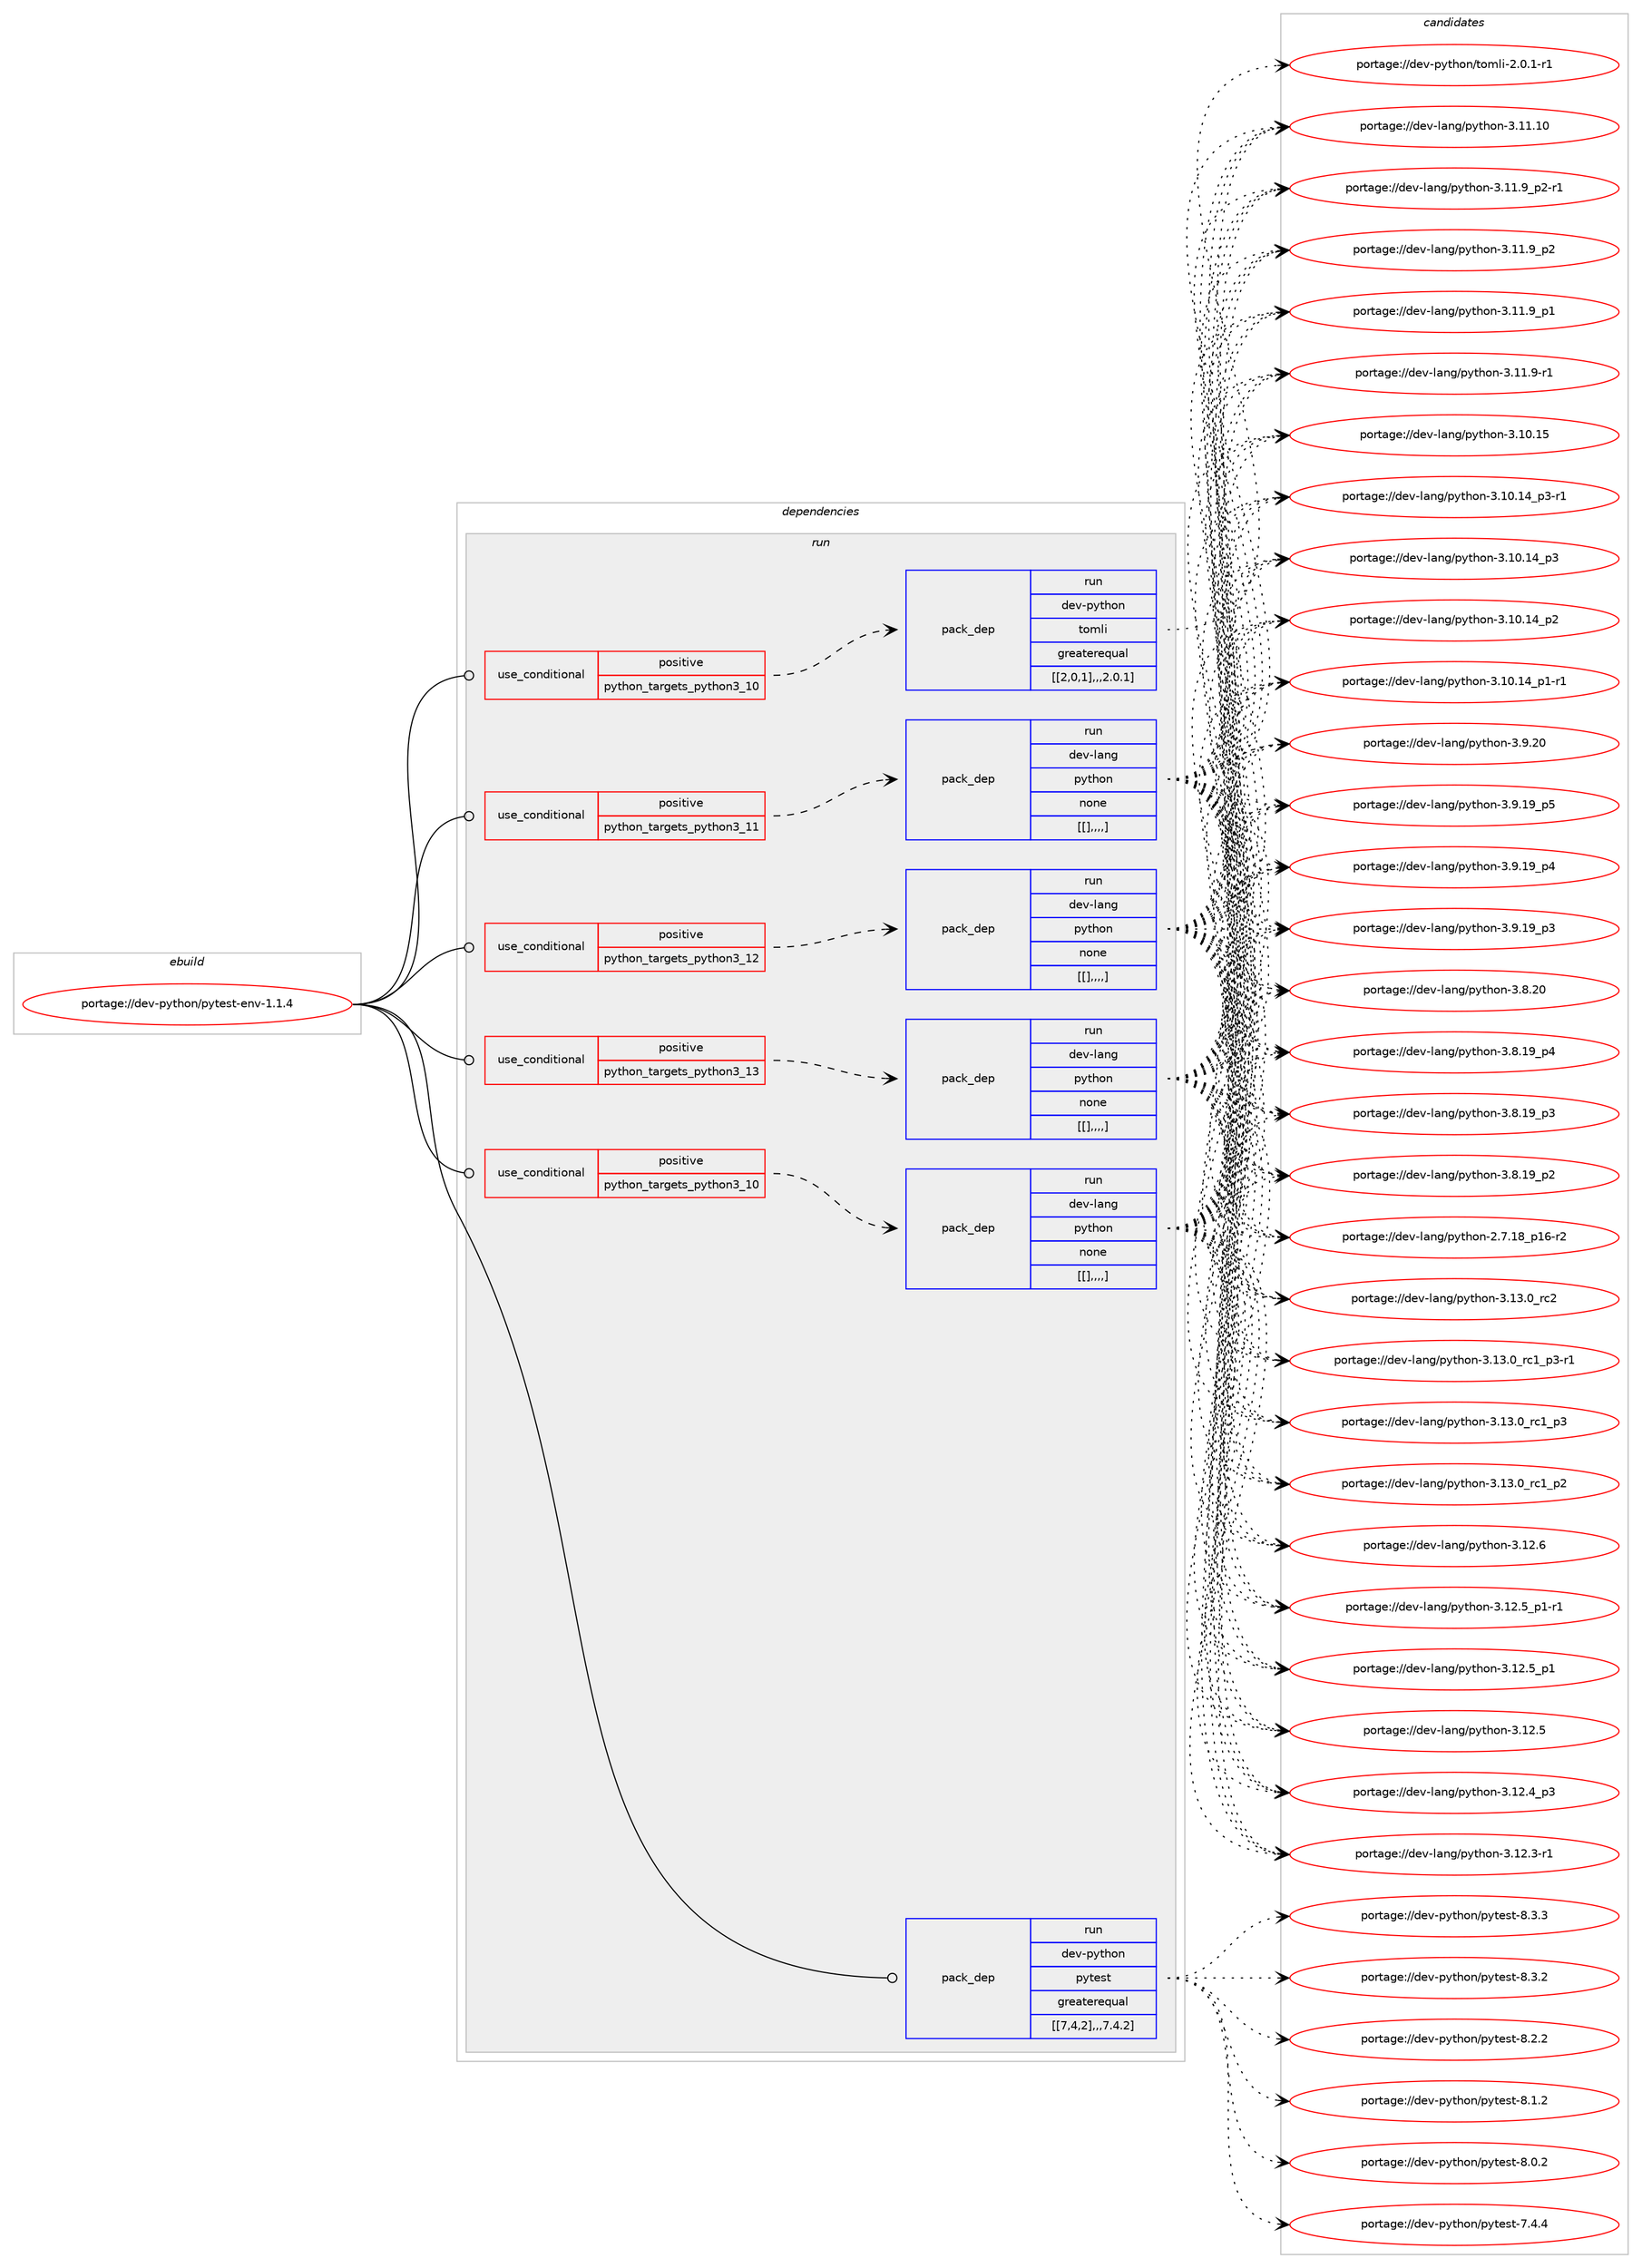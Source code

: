 digraph prolog {

# *************
# Graph options
# *************

newrank=true;
concentrate=true;
compound=true;
graph [rankdir=LR,fontname=Helvetica,fontsize=10,ranksep=1.5];#, ranksep=2.5, nodesep=0.2];
edge  [arrowhead=vee];
node  [fontname=Helvetica,fontsize=10];

# **********
# The ebuild
# **********

subgraph cluster_leftcol {
color=gray;
label=<<i>ebuild</i>>;
id [label="portage://dev-python/pytest-env-1.1.4", color=red, width=4, href="../dev-python/pytest-env-1.1.4.svg"];
}

# ****************
# The dependencies
# ****************

subgraph cluster_midcol {
color=gray;
label=<<i>dependencies</i>>;
subgraph cluster_compile {
fillcolor="#eeeeee";
style=filled;
label=<<i>compile</i>>;
}
subgraph cluster_compileandrun {
fillcolor="#eeeeee";
style=filled;
label=<<i>compile and run</i>>;
}
subgraph cluster_run {
fillcolor="#eeeeee";
style=filled;
label=<<i>run</i>>;
subgraph cond38828 {
dependency160903 [label=<<TABLE BORDER="0" CELLBORDER="1" CELLSPACING="0" CELLPADDING="4"><TR><TD ROWSPAN="3" CELLPADDING="10">use_conditional</TD></TR><TR><TD>positive</TD></TR><TR><TD>python_targets_python3_10</TD></TR></TABLE>>, shape=none, color=red];
subgraph pack120819 {
dependency160904 [label=<<TABLE BORDER="0" CELLBORDER="1" CELLSPACING="0" CELLPADDING="4" WIDTH="220"><TR><TD ROWSPAN="6" CELLPADDING="30">pack_dep</TD></TR><TR><TD WIDTH="110">run</TD></TR><TR><TD>dev-lang</TD></TR><TR><TD>python</TD></TR><TR><TD>none</TD></TR><TR><TD>[[],,,,]</TD></TR></TABLE>>, shape=none, color=blue];
}
dependency160903:e -> dependency160904:w [weight=20,style="dashed",arrowhead="vee"];
}
id:e -> dependency160903:w [weight=20,style="solid",arrowhead="odot"];
subgraph cond38829 {
dependency160905 [label=<<TABLE BORDER="0" CELLBORDER="1" CELLSPACING="0" CELLPADDING="4"><TR><TD ROWSPAN="3" CELLPADDING="10">use_conditional</TD></TR><TR><TD>positive</TD></TR><TR><TD>python_targets_python3_10</TD></TR></TABLE>>, shape=none, color=red];
subgraph pack120820 {
dependency160906 [label=<<TABLE BORDER="0" CELLBORDER="1" CELLSPACING="0" CELLPADDING="4" WIDTH="220"><TR><TD ROWSPAN="6" CELLPADDING="30">pack_dep</TD></TR><TR><TD WIDTH="110">run</TD></TR><TR><TD>dev-python</TD></TR><TR><TD>tomli</TD></TR><TR><TD>greaterequal</TD></TR><TR><TD>[[2,0,1],,,2.0.1]</TD></TR></TABLE>>, shape=none, color=blue];
}
dependency160905:e -> dependency160906:w [weight=20,style="dashed",arrowhead="vee"];
}
id:e -> dependency160905:w [weight=20,style="solid",arrowhead="odot"];
subgraph cond38830 {
dependency160907 [label=<<TABLE BORDER="0" CELLBORDER="1" CELLSPACING="0" CELLPADDING="4"><TR><TD ROWSPAN="3" CELLPADDING="10">use_conditional</TD></TR><TR><TD>positive</TD></TR><TR><TD>python_targets_python3_11</TD></TR></TABLE>>, shape=none, color=red];
subgraph pack120821 {
dependency160908 [label=<<TABLE BORDER="0" CELLBORDER="1" CELLSPACING="0" CELLPADDING="4" WIDTH="220"><TR><TD ROWSPAN="6" CELLPADDING="30">pack_dep</TD></TR><TR><TD WIDTH="110">run</TD></TR><TR><TD>dev-lang</TD></TR><TR><TD>python</TD></TR><TR><TD>none</TD></TR><TR><TD>[[],,,,]</TD></TR></TABLE>>, shape=none, color=blue];
}
dependency160907:e -> dependency160908:w [weight=20,style="dashed",arrowhead="vee"];
}
id:e -> dependency160907:w [weight=20,style="solid",arrowhead="odot"];
subgraph cond38831 {
dependency160909 [label=<<TABLE BORDER="0" CELLBORDER="1" CELLSPACING="0" CELLPADDING="4"><TR><TD ROWSPAN="3" CELLPADDING="10">use_conditional</TD></TR><TR><TD>positive</TD></TR><TR><TD>python_targets_python3_12</TD></TR></TABLE>>, shape=none, color=red];
subgraph pack120822 {
dependency160910 [label=<<TABLE BORDER="0" CELLBORDER="1" CELLSPACING="0" CELLPADDING="4" WIDTH="220"><TR><TD ROWSPAN="6" CELLPADDING="30">pack_dep</TD></TR><TR><TD WIDTH="110">run</TD></TR><TR><TD>dev-lang</TD></TR><TR><TD>python</TD></TR><TR><TD>none</TD></TR><TR><TD>[[],,,,]</TD></TR></TABLE>>, shape=none, color=blue];
}
dependency160909:e -> dependency160910:w [weight=20,style="dashed",arrowhead="vee"];
}
id:e -> dependency160909:w [weight=20,style="solid",arrowhead="odot"];
subgraph cond38832 {
dependency160911 [label=<<TABLE BORDER="0" CELLBORDER="1" CELLSPACING="0" CELLPADDING="4"><TR><TD ROWSPAN="3" CELLPADDING="10">use_conditional</TD></TR><TR><TD>positive</TD></TR><TR><TD>python_targets_python3_13</TD></TR></TABLE>>, shape=none, color=red];
subgraph pack120823 {
dependency160912 [label=<<TABLE BORDER="0" CELLBORDER="1" CELLSPACING="0" CELLPADDING="4" WIDTH="220"><TR><TD ROWSPAN="6" CELLPADDING="30">pack_dep</TD></TR><TR><TD WIDTH="110">run</TD></TR><TR><TD>dev-lang</TD></TR><TR><TD>python</TD></TR><TR><TD>none</TD></TR><TR><TD>[[],,,,]</TD></TR></TABLE>>, shape=none, color=blue];
}
dependency160911:e -> dependency160912:w [weight=20,style="dashed",arrowhead="vee"];
}
id:e -> dependency160911:w [weight=20,style="solid",arrowhead="odot"];
subgraph pack120824 {
dependency160913 [label=<<TABLE BORDER="0" CELLBORDER="1" CELLSPACING="0" CELLPADDING="4" WIDTH="220"><TR><TD ROWSPAN="6" CELLPADDING="30">pack_dep</TD></TR><TR><TD WIDTH="110">run</TD></TR><TR><TD>dev-python</TD></TR><TR><TD>pytest</TD></TR><TR><TD>greaterequal</TD></TR><TR><TD>[[7,4,2],,,7.4.2]</TD></TR></TABLE>>, shape=none, color=blue];
}
id:e -> dependency160913:w [weight=20,style="solid",arrowhead="odot"];
}
}

# **************
# The candidates
# **************

subgraph cluster_choices {
rank=same;
color=gray;
label=<<i>candidates</i>>;

subgraph choice120819 {
color=black;
nodesep=1;
choice10010111845108971101034711212111610411111045514649514648951149950 [label="portage://dev-lang/python-3.13.0_rc2", color=red, width=4,href="../dev-lang/python-3.13.0_rc2.svg"];
choice1001011184510897110103471121211161041111104551464951464895114994995112514511449 [label="portage://dev-lang/python-3.13.0_rc1_p3-r1", color=red, width=4,href="../dev-lang/python-3.13.0_rc1_p3-r1.svg"];
choice100101118451089711010347112121116104111110455146495146489511499499511251 [label="portage://dev-lang/python-3.13.0_rc1_p3", color=red, width=4,href="../dev-lang/python-3.13.0_rc1_p3.svg"];
choice100101118451089711010347112121116104111110455146495146489511499499511250 [label="portage://dev-lang/python-3.13.0_rc1_p2", color=red, width=4,href="../dev-lang/python-3.13.0_rc1_p2.svg"];
choice10010111845108971101034711212111610411111045514649504654 [label="portage://dev-lang/python-3.12.6", color=red, width=4,href="../dev-lang/python-3.12.6.svg"];
choice1001011184510897110103471121211161041111104551464950465395112494511449 [label="portage://dev-lang/python-3.12.5_p1-r1", color=red, width=4,href="../dev-lang/python-3.12.5_p1-r1.svg"];
choice100101118451089711010347112121116104111110455146495046539511249 [label="portage://dev-lang/python-3.12.5_p1", color=red, width=4,href="../dev-lang/python-3.12.5_p1.svg"];
choice10010111845108971101034711212111610411111045514649504653 [label="portage://dev-lang/python-3.12.5", color=red, width=4,href="../dev-lang/python-3.12.5.svg"];
choice100101118451089711010347112121116104111110455146495046529511251 [label="portage://dev-lang/python-3.12.4_p3", color=red, width=4,href="../dev-lang/python-3.12.4_p3.svg"];
choice100101118451089711010347112121116104111110455146495046514511449 [label="portage://dev-lang/python-3.12.3-r1", color=red, width=4,href="../dev-lang/python-3.12.3-r1.svg"];
choice1001011184510897110103471121211161041111104551464949464948 [label="portage://dev-lang/python-3.11.10", color=red, width=4,href="../dev-lang/python-3.11.10.svg"];
choice1001011184510897110103471121211161041111104551464949465795112504511449 [label="portage://dev-lang/python-3.11.9_p2-r1", color=red, width=4,href="../dev-lang/python-3.11.9_p2-r1.svg"];
choice100101118451089711010347112121116104111110455146494946579511250 [label="portage://dev-lang/python-3.11.9_p2", color=red, width=4,href="../dev-lang/python-3.11.9_p2.svg"];
choice100101118451089711010347112121116104111110455146494946579511249 [label="portage://dev-lang/python-3.11.9_p1", color=red, width=4,href="../dev-lang/python-3.11.9_p1.svg"];
choice100101118451089711010347112121116104111110455146494946574511449 [label="portage://dev-lang/python-3.11.9-r1", color=red, width=4,href="../dev-lang/python-3.11.9-r1.svg"];
choice1001011184510897110103471121211161041111104551464948464953 [label="portage://dev-lang/python-3.10.15", color=red, width=4,href="../dev-lang/python-3.10.15.svg"];
choice100101118451089711010347112121116104111110455146494846495295112514511449 [label="portage://dev-lang/python-3.10.14_p3-r1", color=red, width=4,href="../dev-lang/python-3.10.14_p3-r1.svg"];
choice10010111845108971101034711212111610411111045514649484649529511251 [label="portage://dev-lang/python-3.10.14_p3", color=red, width=4,href="../dev-lang/python-3.10.14_p3.svg"];
choice10010111845108971101034711212111610411111045514649484649529511250 [label="portage://dev-lang/python-3.10.14_p2", color=red, width=4,href="../dev-lang/python-3.10.14_p2.svg"];
choice100101118451089711010347112121116104111110455146494846495295112494511449 [label="portage://dev-lang/python-3.10.14_p1-r1", color=red, width=4,href="../dev-lang/python-3.10.14_p1-r1.svg"];
choice10010111845108971101034711212111610411111045514657465048 [label="portage://dev-lang/python-3.9.20", color=red, width=4,href="../dev-lang/python-3.9.20.svg"];
choice100101118451089711010347112121116104111110455146574649579511253 [label="portage://dev-lang/python-3.9.19_p5", color=red, width=4,href="../dev-lang/python-3.9.19_p5.svg"];
choice100101118451089711010347112121116104111110455146574649579511252 [label="portage://dev-lang/python-3.9.19_p4", color=red, width=4,href="../dev-lang/python-3.9.19_p4.svg"];
choice100101118451089711010347112121116104111110455146574649579511251 [label="portage://dev-lang/python-3.9.19_p3", color=red, width=4,href="../dev-lang/python-3.9.19_p3.svg"];
choice10010111845108971101034711212111610411111045514656465048 [label="portage://dev-lang/python-3.8.20", color=red, width=4,href="../dev-lang/python-3.8.20.svg"];
choice100101118451089711010347112121116104111110455146564649579511252 [label="portage://dev-lang/python-3.8.19_p4", color=red, width=4,href="../dev-lang/python-3.8.19_p4.svg"];
choice100101118451089711010347112121116104111110455146564649579511251 [label="portage://dev-lang/python-3.8.19_p3", color=red, width=4,href="../dev-lang/python-3.8.19_p3.svg"];
choice100101118451089711010347112121116104111110455146564649579511250 [label="portage://dev-lang/python-3.8.19_p2", color=red, width=4,href="../dev-lang/python-3.8.19_p2.svg"];
choice100101118451089711010347112121116104111110455046554649569511249544511450 [label="portage://dev-lang/python-2.7.18_p16-r2", color=red, width=4,href="../dev-lang/python-2.7.18_p16-r2.svg"];
dependency160904:e -> choice10010111845108971101034711212111610411111045514649514648951149950:w [style=dotted,weight="100"];
dependency160904:e -> choice1001011184510897110103471121211161041111104551464951464895114994995112514511449:w [style=dotted,weight="100"];
dependency160904:e -> choice100101118451089711010347112121116104111110455146495146489511499499511251:w [style=dotted,weight="100"];
dependency160904:e -> choice100101118451089711010347112121116104111110455146495146489511499499511250:w [style=dotted,weight="100"];
dependency160904:e -> choice10010111845108971101034711212111610411111045514649504654:w [style=dotted,weight="100"];
dependency160904:e -> choice1001011184510897110103471121211161041111104551464950465395112494511449:w [style=dotted,weight="100"];
dependency160904:e -> choice100101118451089711010347112121116104111110455146495046539511249:w [style=dotted,weight="100"];
dependency160904:e -> choice10010111845108971101034711212111610411111045514649504653:w [style=dotted,weight="100"];
dependency160904:e -> choice100101118451089711010347112121116104111110455146495046529511251:w [style=dotted,weight="100"];
dependency160904:e -> choice100101118451089711010347112121116104111110455146495046514511449:w [style=dotted,weight="100"];
dependency160904:e -> choice1001011184510897110103471121211161041111104551464949464948:w [style=dotted,weight="100"];
dependency160904:e -> choice1001011184510897110103471121211161041111104551464949465795112504511449:w [style=dotted,weight="100"];
dependency160904:e -> choice100101118451089711010347112121116104111110455146494946579511250:w [style=dotted,weight="100"];
dependency160904:e -> choice100101118451089711010347112121116104111110455146494946579511249:w [style=dotted,weight="100"];
dependency160904:e -> choice100101118451089711010347112121116104111110455146494946574511449:w [style=dotted,weight="100"];
dependency160904:e -> choice1001011184510897110103471121211161041111104551464948464953:w [style=dotted,weight="100"];
dependency160904:e -> choice100101118451089711010347112121116104111110455146494846495295112514511449:w [style=dotted,weight="100"];
dependency160904:e -> choice10010111845108971101034711212111610411111045514649484649529511251:w [style=dotted,weight="100"];
dependency160904:e -> choice10010111845108971101034711212111610411111045514649484649529511250:w [style=dotted,weight="100"];
dependency160904:e -> choice100101118451089711010347112121116104111110455146494846495295112494511449:w [style=dotted,weight="100"];
dependency160904:e -> choice10010111845108971101034711212111610411111045514657465048:w [style=dotted,weight="100"];
dependency160904:e -> choice100101118451089711010347112121116104111110455146574649579511253:w [style=dotted,weight="100"];
dependency160904:e -> choice100101118451089711010347112121116104111110455146574649579511252:w [style=dotted,weight="100"];
dependency160904:e -> choice100101118451089711010347112121116104111110455146574649579511251:w [style=dotted,weight="100"];
dependency160904:e -> choice10010111845108971101034711212111610411111045514656465048:w [style=dotted,weight="100"];
dependency160904:e -> choice100101118451089711010347112121116104111110455146564649579511252:w [style=dotted,weight="100"];
dependency160904:e -> choice100101118451089711010347112121116104111110455146564649579511251:w [style=dotted,weight="100"];
dependency160904:e -> choice100101118451089711010347112121116104111110455146564649579511250:w [style=dotted,weight="100"];
dependency160904:e -> choice100101118451089711010347112121116104111110455046554649569511249544511450:w [style=dotted,weight="100"];
}
subgraph choice120820 {
color=black;
nodesep=1;
choice10010111845112121116104111110471161111091081054550464846494511449 [label="portage://dev-python/tomli-2.0.1-r1", color=red, width=4,href="../dev-python/tomli-2.0.1-r1.svg"];
dependency160906:e -> choice10010111845112121116104111110471161111091081054550464846494511449:w [style=dotted,weight="100"];
}
subgraph choice120821 {
color=black;
nodesep=1;
choice10010111845108971101034711212111610411111045514649514648951149950 [label="portage://dev-lang/python-3.13.0_rc2", color=red, width=4,href="../dev-lang/python-3.13.0_rc2.svg"];
choice1001011184510897110103471121211161041111104551464951464895114994995112514511449 [label="portage://dev-lang/python-3.13.0_rc1_p3-r1", color=red, width=4,href="../dev-lang/python-3.13.0_rc1_p3-r1.svg"];
choice100101118451089711010347112121116104111110455146495146489511499499511251 [label="portage://dev-lang/python-3.13.0_rc1_p3", color=red, width=4,href="../dev-lang/python-3.13.0_rc1_p3.svg"];
choice100101118451089711010347112121116104111110455146495146489511499499511250 [label="portage://dev-lang/python-3.13.0_rc1_p2", color=red, width=4,href="../dev-lang/python-3.13.0_rc1_p2.svg"];
choice10010111845108971101034711212111610411111045514649504654 [label="portage://dev-lang/python-3.12.6", color=red, width=4,href="../dev-lang/python-3.12.6.svg"];
choice1001011184510897110103471121211161041111104551464950465395112494511449 [label="portage://dev-lang/python-3.12.5_p1-r1", color=red, width=4,href="../dev-lang/python-3.12.5_p1-r1.svg"];
choice100101118451089711010347112121116104111110455146495046539511249 [label="portage://dev-lang/python-3.12.5_p1", color=red, width=4,href="../dev-lang/python-3.12.5_p1.svg"];
choice10010111845108971101034711212111610411111045514649504653 [label="portage://dev-lang/python-3.12.5", color=red, width=4,href="../dev-lang/python-3.12.5.svg"];
choice100101118451089711010347112121116104111110455146495046529511251 [label="portage://dev-lang/python-3.12.4_p3", color=red, width=4,href="../dev-lang/python-3.12.4_p3.svg"];
choice100101118451089711010347112121116104111110455146495046514511449 [label="portage://dev-lang/python-3.12.3-r1", color=red, width=4,href="../dev-lang/python-3.12.3-r1.svg"];
choice1001011184510897110103471121211161041111104551464949464948 [label="portage://dev-lang/python-3.11.10", color=red, width=4,href="../dev-lang/python-3.11.10.svg"];
choice1001011184510897110103471121211161041111104551464949465795112504511449 [label="portage://dev-lang/python-3.11.9_p2-r1", color=red, width=4,href="../dev-lang/python-3.11.9_p2-r1.svg"];
choice100101118451089711010347112121116104111110455146494946579511250 [label="portage://dev-lang/python-3.11.9_p2", color=red, width=4,href="../dev-lang/python-3.11.9_p2.svg"];
choice100101118451089711010347112121116104111110455146494946579511249 [label="portage://dev-lang/python-3.11.9_p1", color=red, width=4,href="../dev-lang/python-3.11.9_p1.svg"];
choice100101118451089711010347112121116104111110455146494946574511449 [label="portage://dev-lang/python-3.11.9-r1", color=red, width=4,href="../dev-lang/python-3.11.9-r1.svg"];
choice1001011184510897110103471121211161041111104551464948464953 [label="portage://dev-lang/python-3.10.15", color=red, width=4,href="../dev-lang/python-3.10.15.svg"];
choice100101118451089711010347112121116104111110455146494846495295112514511449 [label="portage://dev-lang/python-3.10.14_p3-r1", color=red, width=4,href="../dev-lang/python-3.10.14_p3-r1.svg"];
choice10010111845108971101034711212111610411111045514649484649529511251 [label="portage://dev-lang/python-3.10.14_p3", color=red, width=4,href="../dev-lang/python-3.10.14_p3.svg"];
choice10010111845108971101034711212111610411111045514649484649529511250 [label="portage://dev-lang/python-3.10.14_p2", color=red, width=4,href="../dev-lang/python-3.10.14_p2.svg"];
choice100101118451089711010347112121116104111110455146494846495295112494511449 [label="portage://dev-lang/python-3.10.14_p1-r1", color=red, width=4,href="../dev-lang/python-3.10.14_p1-r1.svg"];
choice10010111845108971101034711212111610411111045514657465048 [label="portage://dev-lang/python-3.9.20", color=red, width=4,href="../dev-lang/python-3.9.20.svg"];
choice100101118451089711010347112121116104111110455146574649579511253 [label="portage://dev-lang/python-3.9.19_p5", color=red, width=4,href="../dev-lang/python-3.9.19_p5.svg"];
choice100101118451089711010347112121116104111110455146574649579511252 [label="portage://dev-lang/python-3.9.19_p4", color=red, width=4,href="../dev-lang/python-3.9.19_p4.svg"];
choice100101118451089711010347112121116104111110455146574649579511251 [label="portage://dev-lang/python-3.9.19_p3", color=red, width=4,href="../dev-lang/python-3.9.19_p3.svg"];
choice10010111845108971101034711212111610411111045514656465048 [label="portage://dev-lang/python-3.8.20", color=red, width=4,href="../dev-lang/python-3.8.20.svg"];
choice100101118451089711010347112121116104111110455146564649579511252 [label="portage://dev-lang/python-3.8.19_p4", color=red, width=4,href="../dev-lang/python-3.8.19_p4.svg"];
choice100101118451089711010347112121116104111110455146564649579511251 [label="portage://dev-lang/python-3.8.19_p3", color=red, width=4,href="../dev-lang/python-3.8.19_p3.svg"];
choice100101118451089711010347112121116104111110455146564649579511250 [label="portage://dev-lang/python-3.8.19_p2", color=red, width=4,href="../dev-lang/python-3.8.19_p2.svg"];
choice100101118451089711010347112121116104111110455046554649569511249544511450 [label="portage://dev-lang/python-2.7.18_p16-r2", color=red, width=4,href="../dev-lang/python-2.7.18_p16-r2.svg"];
dependency160908:e -> choice10010111845108971101034711212111610411111045514649514648951149950:w [style=dotted,weight="100"];
dependency160908:e -> choice1001011184510897110103471121211161041111104551464951464895114994995112514511449:w [style=dotted,weight="100"];
dependency160908:e -> choice100101118451089711010347112121116104111110455146495146489511499499511251:w [style=dotted,weight="100"];
dependency160908:e -> choice100101118451089711010347112121116104111110455146495146489511499499511250:w [style=dotted,weight="100"];
dependency160908:e -> choice10010111845108971101034711212111610411111045514649504654:w [style=dotted,weight="100"];
dependency160908:e -> choice1001011184510897110103471121211161041111104551464950465395112494511449:w [style=dotted,weight="100"];
dependency160908:e -> choice100101118451089711010347112121116104111110455146495046539511249:w [style=dotted,weight="100"];
dependency160908:e -> choice10010111845108971101034711212111610411111045514649504653:w [style=dotted,weight="100"];
dependency160908:e -> choice100101118451089711010347112121116104111110455146495046529511251:w [style=dotted,weight="100"];
dependency160908:e -> choice100101118451089711010347112121116104111110455146495046514511449:w [style=dotted,weight="100"];
dependency160908:e -> choice1001011184510897110103471121211161041111104551464949464948:w [style=dotted,weight="100"];
dependency160908:e -> choice1001011184510897110103471121211161041111104551464949465795112504511449:w [style=dotted,weight="100"];
dependency160908:e -> choice100101118451089711010347112121116104111110455146494946579511250:w [style=dotted,weight="100"];
dependency160908:e -> choice100101118451089711010347112121116104111110455146494946579511249:w [style=dotted,weight="100"];
dependency160908:e -> choice100101118451089711010347112121116104111110455146494946574511449:w [style=dotted,weight="100"];
dependency160908:e -> choice1001011184510897110103471121211161041111104551464948464953:w [style=dotted,weight="100"];
dependency160908:e -> choice100101118451089711010347112121116104111110455146494846495295112514511449:w [style=dotted,weight="100"];
dependency160908:e -> choice10010111845108971101034711212111610411111045514649484649529511251:w [style=dotted,weight="100"];
dependency160908:e -> choice10010111845108971101034711212111610411111045514649484649529511250:w [style=dotted,weight="100"];
dependency160908:e -> choice100101118451089711010347112121116104111110455146494846495295112494511449:w [style=dotted,weight="100"];
dependency160908:e -> choice10010111845108971101034711212111610411111045514657465048:w [style=dotted,weight="100"];
dependency160908:e -> choice100101118451089711010347112121116104111110455146574649579511253:w [style=dotted,weight="100"];
dependency160908:e -> choice100101118451089711010347112121116104111110455146574649579511252:w [style=dotted,weight="100"];
dependency160908:e -> choice100101118451089711010347112121116104111110455146574649579511251:w [style=dotted,weight="100"];
dependency160908:e -> choice10010111845108971101034711212111610411111045514656465048:w [style=dotted,weight="100"];
dependency160908:e -> choice100101118451089711010347112121116104111110455146564649579511252:w [style=dotted,weight="100"];
dependency160908:e -> choice100101118451089711010347112121116104111110455146564649579511251:w [style=dotted,weight="100"];
dependency160908:e -> choice100101118451089711010347112121116104111110455146564649579511250:w [style=dotted,weight="100"];
dependency160908:e -> choice100101118451089711010347112121116104111110455046554649569511249544511450:w [style=dotted,weight="100"];
}
subgraph choice120822 {
color=black;
nodesep=1;
choice10010111845108971101034711212111610411111045514649514648951149950 [label="portage://dev-lang/python-3.13.0_rc2", color=red, width=4,href="../dev-lang/python-3.13.0_rc2.svg"];
choice1001011184510897110103471121211161041111104551464951464895114994995112514511449 [label="portage://dev-lang/python-3.13.0_rc1_p3-r1", color=red, width=4,href="../dev-lang/python-3.13.0_rc1_p3-r1.svg"];
choice100101118451089711010347112121116104111110455146495146489511499499511251 [label="portage://dev-lang/python-3.13.0_rc1_p3", color=red, width=4,href="../dev-lang/python-3.13.0_rc1_p3.svg"];
choice100101118451089711010347112121116104111110455146495146489511499499511250 [label="portage://dev-lang/python-3.13.0_rc1_p2", color=red, width=4,href="../dev-lang/python-3.13.0_rc1_p2.svg"];
choice10010111845108971101034711212111610411111045514649504654 [label="portage://dev-lang/python-3.12.6", color=red, width=4,href="../dev-lang/python-3.12.6.svg"];
choice1001011184510897110103471121211161041111104551464950465395112494511449 [label="portage://dev-lang/python-3.12.5_p1-r1", color=red, width=4,href="../dev-lang/python-3.12.5_p1-r1.svg"];
choice100101118451089711010347112121116104111110455146495046539511249 [label="portage://dev-lang/python-3.12.5_p1", color=red, width=4,href="../dev-lang/python-3.12.5_p1.svg"];
choice10010111845108971101034711212111610411111045514649504653 [label="portage://dev-lang/python-3.12.5", color=red, width=4,href="../dev-lang/python-3.12.5.svg"];
choice100101118451089711010347112121116104111110455146495046529511251 [label="portage://dev-lang/python-3.12.4_p3", color=red, width=4,href="../dev-lang/python-3.12.4_p3.svg"];
choice100101118451089711010347112121116104111110455146495046514511449 [label="portage://dev-lang/python-3.12.3-r1", color=red, width=4,href="../dev-lang/python-3.12.3-r1.svg"];
choice1001011184510897110103471121211161041111104551464949464948 [label="portage://dev-lang/python-3.11.10", color=red, width=4,href="../dev-lang/python-3.11.10.svg"];
choice1001011184510897110103471121211161041111104551464949465795112504511449 [label="portage://dev-lang/python-3.11.9_p2-r1", color=red, width=4,href="../dev-lang/python-3.11.9_p2-r1.svg"];
choice100101118451089711010347112121116104111110455146494946579511250 [label="portage://dev-lang/python-3.11.9_p2", color=red, width=4,href="../dev-lang/python-3.11.9_p2.svg"];
choice100101118451089711010347112121116104111110455146494946579511249 [label="portage://dev-lang/python-3.11.9_p1", color=red, width=4,href="../dev-lang/python-3.11.9_p1.svg"];
choice100101118451089711010347112121116104111110455146494946574511449 [label="portage://dev-lang/python-3.11.9-r1", color=red, width=4,href="../dev-lang/python-3.11.9-r1.svg"];
choice1001011184510897110103471121211161041111104551464948464953 [label="portage://dev-lang/python-3.10.15", color=red, width=4,href="../dev-lang/python-3.10.15.svg"];
choice100101118451089711010347112121116104111110455146494846495295112514511449 [label="portage://dev-lang/python-3.10.14_p3-r1", color=red, width=4,href="../dev-lang/python-3.10.14_p3-r1.svg"];
choice10010111845108971101034711212111610411111045514649484649529511251 [label="portage://dev-lang/python-3.10.14_p3", color=red, width=4,href="../dev-lang/python-3.10.14_p3.svg"];
choice10010111845108971101034711212111610411111045514649484649529511250 [label="portage://dev-lang/python-3.10.14_p2", color=red, width=4,href="../dev-lang/python-3.10.14_p2.svg"];
choice100101118451089711010347112121116104111110455146494846495295112494511449 [label="portage://dev-lang/python-3.10.14_p1-r1", color=red, width=4,href="../dev-lang/python-3.10.14_p1-r1.svg"];
choice10010111845108971101034711212111610411111045514657465048 [label="portage://dev-lang/python-3.9.20", color=red, width=4,href="../dev-lang/python-3.9.20.svg"];
choice100101118451089711010347112121116104111110455146574649579511253 [label="portage://dev-lang/python-3.9.19_p5", color=red, width=4,href="../dev-lang/python-3.9.19_p5.svg"];
choice100101118451089711010347112121116104111110455146574649579511252 [label="portage://dev-lang/python-3.9.19_p4", color=red, width=4,href="../dev-lang/python-3.9.19_p4.svg"];
choice100101118451089711010347112121116104111110455146574649579511251 [label="portage://dev-lang/python-3.9.19_p3", color=red, width=4,href="../dev-lang/python-3.9.19_p3.svg"];
choice10010111845108971101034711212111610411111045514656465048 [label="portage://dev-lang/python-3.8.20", color=red, width=4,href="../dev-lang/python-3.8.20.svg"];
choice100101118451089711010347112121116104111110455146564649579511252 [label="portage://dev-lang/python-3.8.19_p4", color=red, width=4,href="../dev-lang/python-3.8.19_p4.svg"];
choice100101118451089711010347112121116104111110455146564649579511251 [label="portage://dev-lang/python-3.8.19_p3", color=red, width=4,href="../dev-lang/python-3.8.19_p3.svg"];
choice100101118451089711010347112121116104111110455146564649579511250 [label="portage://dev-lang/python-3.8.19_p2", color=red, width=4,href="../dev-lang/python-3.8.19_p2.svg"];
choice100101118451089711010347112121116104111110455046554649569511249544511450 [label="portage://dev-lang/python-2.7.18_p16-r2", color=red, width=4,href="../dev-lang/python-2.7.18_p16-r2.svg"];
dependency160910:e -> choice10010111845108971101034711212111610411111045514649514648951149950:w [style=dotted,weight="100"];
dependency160910:e -> choice1001011184510897110103471121211161041111104551464951464895114994995112514511449:w [style=dotted,weight="100"];
dependency160910:e -> choice100101118451089711010347112121116104111110455146495146489511499499511251:w [style=dotted,weight="100"];
dependency160910:e -> choice100101118451089711010347112121116104111110455146495146489511499499511250:w [style=dotted,weight="100"];
dependency160910:e -> choice10010111845108971101034711212111610411111045514649504654:w [style=dotted,weight="100"];
dependency160910:e -> choice1001011184510897110103471121211161041111104551464950465395112494511449:w [style=dotted,weight="100"];
dependency160910:e -> choice100101118451089711010347112121116104111110455146495046539511249:w [style=dotted,weight="100"];
dependency160910:e -> choice10010111845108971101034711212111610411111045514649504653:w [style=dotted,weight="100"];
dependency160910:e -> choice100101118451089711010347112121116104111110455146495046529511251:w [style=dotted,weight="100"];
dependency160910:e -> choice100101118451089711010347112121116104111110455146495046514511449:w [style=dotted,weight="100"];
dependency160910:e -> choice1001011184510897110103471121211161041111104551464949464948:w [style=dotted,weight="100"];
dependency160910:e -> choice1001011184510897110103471121211161041111104551464949465795112504511449:w [style=dotted,weight="100"];
dependency160910:e -> choice100101118451089711010347112121116104111110455146494946579511250:w [style=dotted,weight="100"];
dependency160910:e -> choice100101118451089711010347112121116104111110455146494946579511249:w [style=dotted,weight="100"];
dependency160910:e -> choice100101118451089711010347112121116104111110455146494946574511449:w [style=dotted,weight="100"];
dependency160910:e -> choice1001011184510897110103471121211161041111104551464948464953:w [style=dotted,weight="100"];
dependency160910:e -> choice100101118451089711010347112121116104111110455146494846495295112514511449:w [style=dotted,weight="100"];
dependency160910:e -> choice10010111845108971101034711212111610411111045514649484649529511251:w [style=dotted,weight="100"];
dependency160910:e -> choice10010111845108971101034711212111610411111045514649484649529511250:w [style=dotted,weight="100"];
dependency160910:e -> choice100101118451089711010347112121116104111110455146494846495295112494511449:w [style=dotted,weight="100"];
dependency160910:e -> choice10010111845108971101034711212111610411111045514657465048:w [style=dotted,weight="100"];
dependency160910:e -> choice100101118451089711010347112121116104111110455146574649579511253:w [style=dotted,weight="100"];
dependency160910:e -> choice100101118451089711010347112121116104111110455146574649579511252:w [style=dotted,weight="100"];
dependency160910:e -> choice100101118451089711010347112121116104111110455146574649579511251:w [style=dotted,weight="100"];
dependency160910:e -> choice10010111845108971101034711212111610411111045514656465048:w [style=dotted,weight="100"];
dependency160910:e -> choice100101118451089711010347112121116104111110455146564649579511252:w [style=dotted,weight="100"];
dependency160910:e -> choice100101118451089711010347112121116104111110455146564649579511251:w [style=dotted,weight="100"];
dependency160910:e -> choice100101118451089711010347112121116104111110455146564649579511250:w [style=dotted,weight="100"];
dependency160910:e -> choice100101118451089711010347112121116104111110455046554649569511249544511450:w [style=dotted,weight="100"];
}
subgraph choice120823 {
color=black;
nodesep=1;
choice10010111845108971101034711212111610411111045514649514648951149950 [label="portage://dev-lang/python-3.13.0_rc2", color=red, width=4,href="../dev-lang/python-3.13.0_rc2.svg"];
choice1001011184510897110103471121211161041111104551464951464895114994995112514511449 [label="portage://dev-lang/python-3.13.0_rc1_p3-r1", color=red, width=4,href="../dev-lang/python-3.13.0_rc1_p3-r1.svg"];
choice100101118451089711010347112121116104111110455146495146489511499499511251 [label="portage://dev-lang/python-3.13.0_rc1_p3", color=red, width=4,href="../dev-lang/python-3.13.0_rc1_p3.svg"];
choice100101118451089711010347112121116104111110455146495146489511499499511250 [label="portage://dev-lang/python-3.13.0_rc1_p2", color=red, width=4,href="../dev-lang/python-3.13.0_rc1_p2.svg"];
choice10010111845108971101034711212111610411111045514649504654 [label="portage://dev-lang/python-3.12.6", color=red, width=4,href="../dev-lang/python-3.12.6.svg"];
choice1001011184510897110103471121211161041111104551464950465395112494511449 [label="portage://dev-lang/python-3.12.5_p1-r1", color=red, width=4,href="../dev-lang/python-3.12.5_p1-r1.svg"];
choice100101118451089711010347112121116104111110455146495046539511249 [label="portage://dev-lang/python-3.12.5_p1", color=red, width=4,href="../dev-lang/python-3.12.5_p1.svg"];
choice10010111845108971101034711212111610411111045514649504653 [label="portage://dev-lang/python-3.12.5", color=red, width=4,href="../dev-lang/python-3.12.5.svg"];
choice100101118451089711010347112121116104111110455146495046529511251 [label="portage://dev-lang/python-3.12.4_p3", color=red, width=4,href="../dev-lang/python-3.12.4_p3.svg"];
choice100101118451089711010347112121116104111110455146495046514511449 [label="portage://dev-lang/python-3.12.3-r1", color=red, width=4,href="../dev-lang/python-3.12.3-r1.svg"];
choice1001011184510897110103471121211161041111104551464949464948 [label="portage://dev-lang/python-3.11.10", color=red, width=4,href="../dev-lang/python-3.11.10.svg"];
choice1001011184510897110103471121211161041111104551464949465795112504511449 [label="portage://dev-lang/python-3.11.9_p2-r1", color=red, width=4,href="../dev-lang/python-3.11.9_p2-r1.svg"];
choice100101118451089711010347112121116104111110455146494946579511250 [label="portage://dev-lang/python-3.11.9_p2", color=red, width=4,href="../dev-lang/python-3.11.9_p2.svg"];
choice100101118451089711010347112121116104111110455146494946579511249 [label="portage://dev-lang/python-3.11.9_p1", color=red, width=4,href="../dev-lang/python-3.11.9_p1.svg"];
choice100101118451089711010347112121116104111110455146494946574511449 [label="portage://dev-lang/python-3.11.9-r1", color=red, width=4,href="../dev-lang/python-3.11.9-r1.svg"];
choice1001011184510897110103471121211161041111104551464948464953 [label="portage://dev-lang/python-3.10.15", color=red, width=4,href="../dev-lang/python-3.10.15.svg"];
choice100101118451089711010347112121116104111110455146494846495295112514511449 [label="portage://dev-lang/python-3.10.14_p3-r1", color=red, width=4,href="../dev-lang/python-3.10.14_p3-r1.svg"];
choice10010111845108971101034711212111610411111045514649484649529511251 [label="portage://dev-lang/python-3.10.14_p3", color=red, width=4,href="../dev-lang/python-3.10.14_p3.svg"];
choice10010111845108971101034711212111610411111045514649484649529511250 [label="portage://dev-lang/python-3.10.14_p2", color=red, width=4,href="../dev-lang/python-3.10.14_p2.svg"];
choice100101118451089711010347112121116104111110455146494846495295112494511449 [label="portage://dev-lang/python-3.10.14_p1-r1", color=red, width=4,href="../dev-lang/python-3.10.14_p1-r1.svg"];
choice10010111845108971101034711212111610411111045514657465048 [label="portage://dev-lang/python-3.9.20", color=red, width=4,href="../dev-lang/python-3.9.20.svg"];
choice100101118451089711010347112121116104111110455146574649579511253 [label="portage://dev-lang/python-3.9.19_p5", color=red, width=4,href="../dev-lang/python-3.9.19_p5.svg"];
choice100101118451089711010347112121116104111110455146574649579511252 [label="portage://dev-lang/python-3.9.19_p4", color=red, width=4,href="../dev-lang/python-3.9.19_p4.svg"];
choice100101118451089711010347112121116104111110455146574649579511251 [label="portage://dev-lang/python-3.9.19_p3", color=red, width=4,href="../dev-lang/python-3.9.19_p3.svg"];
choice10010111845108971101034711212111610411111045514656465048 [label="portage://dev-lang/python-3.8.20", color=red, width=4,href="../dev-lang/python-3.8.20.svg"];
choice100101118451089711010347112121116104111110455146564649579511252 [label="portage://dev-lang/python-3.8.19_p4", color=red, width=4,href="../dev-lang/python-3.8.19_p4.svg"];
choice100101118451089711010347112121116104111110455146564649579511251 [label="portage://dev-lang/python-3.8.19_p3", color=red, width=4,href="../dev-lang/python-3.8.19_p3.svg"];
choice100101118451089711010347112121116104111110455146564649579511250 [label="portage://dev-lang/python-3.8.19_p2", color=red, width=4,href="../dev-lang/python-3.8.19_p2.svg"];
choice100101118451089711010347112121116104111110455046554649569511249544511450 [label="portage://dev-lang/python-2.7.18_p16-r2", color=red, width=4,href="../dev-lang/python-2.7.18_p16-r2.svg"];
dependency160912:e -> choice10010111845108971101034711212111610411111045514649514648951149950:w [style=dotted,weight="100"];
dependency160912:e -> choice1001011184510897110103471121211161041111104551464951464895114994995112514511449:w [style=dotted,weight="100"];
dependency160912:e -> choice100101118451089711010347112121116104111110455146495146489511499499511251:w [style=dotted,weight="100"];
dependency160912:e -> choice100101118451089711010347112121116104111110455146495146489511499499511250:w [style=dotted,weight="100"];
dependency160912:e -> choice10010111845108971101034711212111610411111045514649504654:w [style=dotted,weight="100"];
dependency160912:e -> choice1001011184510897110103471121211161041111104551464950465395112494511449:w [style=dotted,weight="100"];
dependency160912:e -> choice100101118451089711010347112121116104111110455146495046539511249:w [style=dotted,weight="100"];
dependency160912:e -> choice10010111845108971101034711212111610411111045514649504653:w [style=dotted,weight="100"];
dependency160912:e -> choice100101118451089711010347112121116104111110455146495046529511251:w [style=dotted,weight="100"];
dependency160912:e -> choice100101118451089711010347112121116104111110455146495046514511449:w [style=dotted,weight="100"];
dependency160912:e -> choice1001011184510897110103471121211161041111104551464949464948:w [style=dotted,weight="100"];
dependency160912:e -> choice1001011184510897110103471121211161041111104551464949465795112504511449:w [style=dotted,weight="100"];
dependency160912:e -> choice100101118451089711010347112121116104111110455146494946579511250:w [style=dotted,weight="100"];
dependency160912:e -> choice100101118451089711010347112121116104111110455146494946579511249:w [style=dotted,weight="100"];
dependency160912:e -> choice100101118451089711010347112121116104111110455146494946574511449:w [style=dotted,weight="100"];
dependency160912:e -> choice1001011184510897110103471121211161041111104551464948464953:w [style=dotted,weight="100"];
dependency160912:e -> choice100101118451089711010347112121116104111110455146494846495295112514511449:w [style=dotted,weight="100"];
dependency160912:e -> choice10010111845108971101034711212111610411111045514649484649529511251:w [style=dotted,weight="100"];
dependency160912:e -> choice10010111845108971101034711212111610411111045514649484649529511250:w [style=dotted,weight="100"];
dependency160912:e -> choice100101118451089711010347112121116104111110455146494846495295112494511449:w [style=dotted,weight="100"];
dependency160912:e -> choice10010111845108971101034711212111610411111045514657465048:w [style=dotted,weight="100"];
dependency160912:e -> choice100101118451089711010347112121116104111110455146574649579511253:w [style=dotted,weight="100"];
dependency160912:e -> choice100101118451089711010347112121116104111110455146574649579511252:w [style=dotted,weight="100"];
dependency160912:e -> choice100101118451089711010347112121116104111110455146574649579511251:w [style=dotted,weight="100"];
dependency160912:e -> choice10010111845108971101034711212111610411111045514656465048:w [style=dotted,weight="100"];
dependency160912:e -> choice100101118451089711010347112121116104111110455146564649579511252:w [style=dotted,weight="100"];
dependency160912:e -> choice100101118451089711010347112121116104111110455146564649579511251:w [style=dotted,weight="100"];
dependency160912:e -> choice100101118451089711010347112121116104111110455146564649579511250:w [style=dotted,weight="100"];
dependency160912:e -> choice100101118451089711010347112121116104111110455046554649569511249544511450:w [style=dotted,weight="100"];
}
subgraph choice120824 {
color=black;
nodesep=1;
choice1001011184511212111610411111047112121116101115116455646514651 [label="portage://dev-python/pytest-8.3.3", color=red, width=4,href="../dev-python/pytest-8.3.3.svg"];
choice1001011184511212111610411111047112121116101115116455646514650 [label="portage://dev-python/pytest-8.3.2", color=red, width=4,href="../dev-python/pytest-8.3.2.svg"];
choice1001011184511212111610411111047112121116101115116455646504650 [label="portage://dev-python/pytest-8.2.2", color=red, width=4,href="../dev-python/pytest-8.2.2.svg"];
choice1001011184511212111610411111047112121116101115116455646494650 [label="portage://dev-python/pytest-8.1.2", color=red, width=4,href="../dev-python/pytest-8.1.2.svg"];
choice1001011184511212111610411111047112121116101115116455646484650 [label="portage://dev-python/pytest-8.0.2", color=red, width=4,href="../dev-python/pytest-8.0.2.svg"];
choice1001011184511212111610411111047112121116101115116455546524652 [label="portage://dev-python/pytest-7.4.4", color=red, width=4,href="../dev-python/pytest-7.4.4.svg"];
dependency160913:e -> choice1001011184511212111610411111047112121116101115116455646514651:w [style=dotted,weight="100"];
dependency160913:e -> choice1001011184511212111610411111047112121116101115116455646514650:w [style=dotted,weight="100"];
dependency160913:e -> choice1001011184511212111610411111047112121116101115116455646504650:w [style=dotted,weight="100"];
dependency160913:e -> choice1001011184511212111610411111047112121116101115116455646494650:w [style=dotted,weight="100"];
dependency160913:e -> choice1001011184511212111610411111047112121116101115116455646484650:w [style=dotted,weight="100"];
dependency160913:e -> choice1001011184511212111610411111047112121116101115116455546524652:w [style=dotted,weight="100"];
}
}

}
